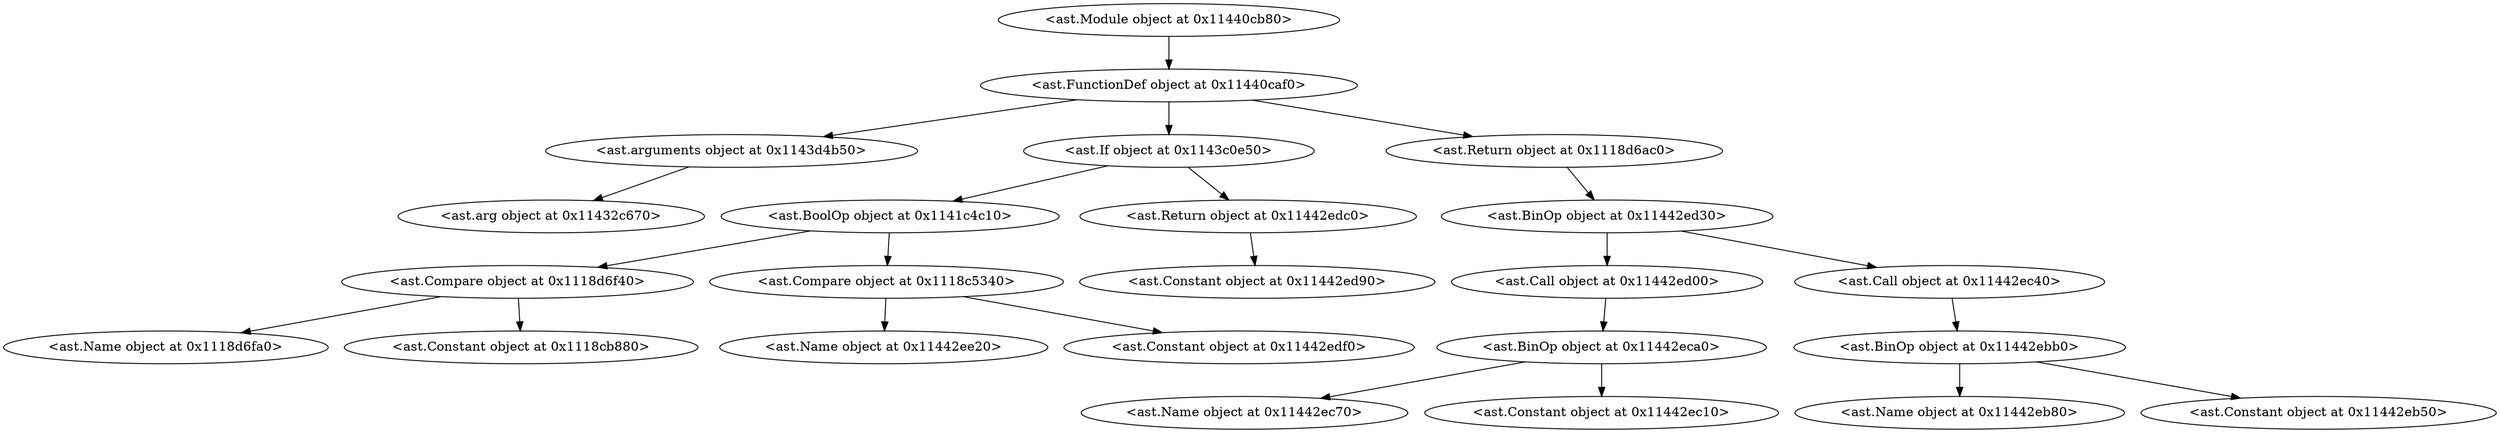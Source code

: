strict digraph "" {
	"<ast.Module object at 0x11440cb80>" -> "<ast.FunctionDef object at 0x11440caf0>";
	"<ast.FunctionDef object at 0x11440caf0>" -> "<ast.arguments object at 0x1143d4b50>";
	"<ast.FunctionDef object at 0x11440caf0>" -> "<ast.If object at 0x1143c0e50>";
	"<ast.FunctionDef object at 0x11440caf0>" -> "<ast.Return object at 0x1118d6ac0>";
	"<ast.arguments object at 0x1143d4b50>" -> "<ast.arg object at 0x11432c670>";
	"<ast.If object at 0x1143c0e50>" -> "<ast.BoolOp object at 0x1141c4c10>";
	"<ast.If object at 0x1143c0e50>" -> "<ast.Return object at 0x11442edc0>";
	"<ast.BoolOp object at 0x1141c4c10>" -> "<ast.Compare object at 0x1118d6f40>";
	"<ast.BoolOp object at 0x1141c4c10>" -> "<ast.Compare object at 0x1118c5340>";
	"<ast.Compare object at 0x1118d6f40>" -> "<ast.Name object at 0x1118d6fa0>";
	"<ast.Compare object at 0x1118d6f40>" -> "<ast.Constant object at 0x1118cb880>";
	"<ast.Compare object at 0x1118c5340>" -> "<ast.Name object at 0x11442ee20>";
	"<ast.Compare object at 0x1118c5340>" -> "<ast.Constant object at 0x11442edf0>";
	"<ast.Return object at 0x11442edc0>" -> "<ast.Constant object at 0x11442ed90>";
	"<ast.Return object at 0x1118d6ac0>" -> "<ast.BinOp object at 0x11442ed30>";
	"<ast.BinOp object at 0x11442ed30>" -> "<ast.Call object at 0x11442ed00>";
	"<ast.BinOp object at 0x11442ed30>" -> "<ast.Call object at 0x11442ec40>";
	"<ast.Call object at 0x11442ed00>" -> "<ast.BinOp object at 0x11442eca0>";
	"<ast.BinOp object at 0x11442eca0>" -> "<ast.Name object at 0x11442ec70>";
	"<ast.BinOp object at 0x11442eca0>" -> "<ast.Constant object at 0x11442ec10>";
	"<ast.Call object at 0x11442ec40>" -> "<ast.BinOp object at 0x11442ebb0>";
	"<ast.BinOp object at 0x11442ebb0>" -> "<ast.Name object at 0x11442eb80>";
	"<ast.BinOp object at 0x11442ebb0>" -> "<ast.Constant object at 0x11442eb50>";
}
